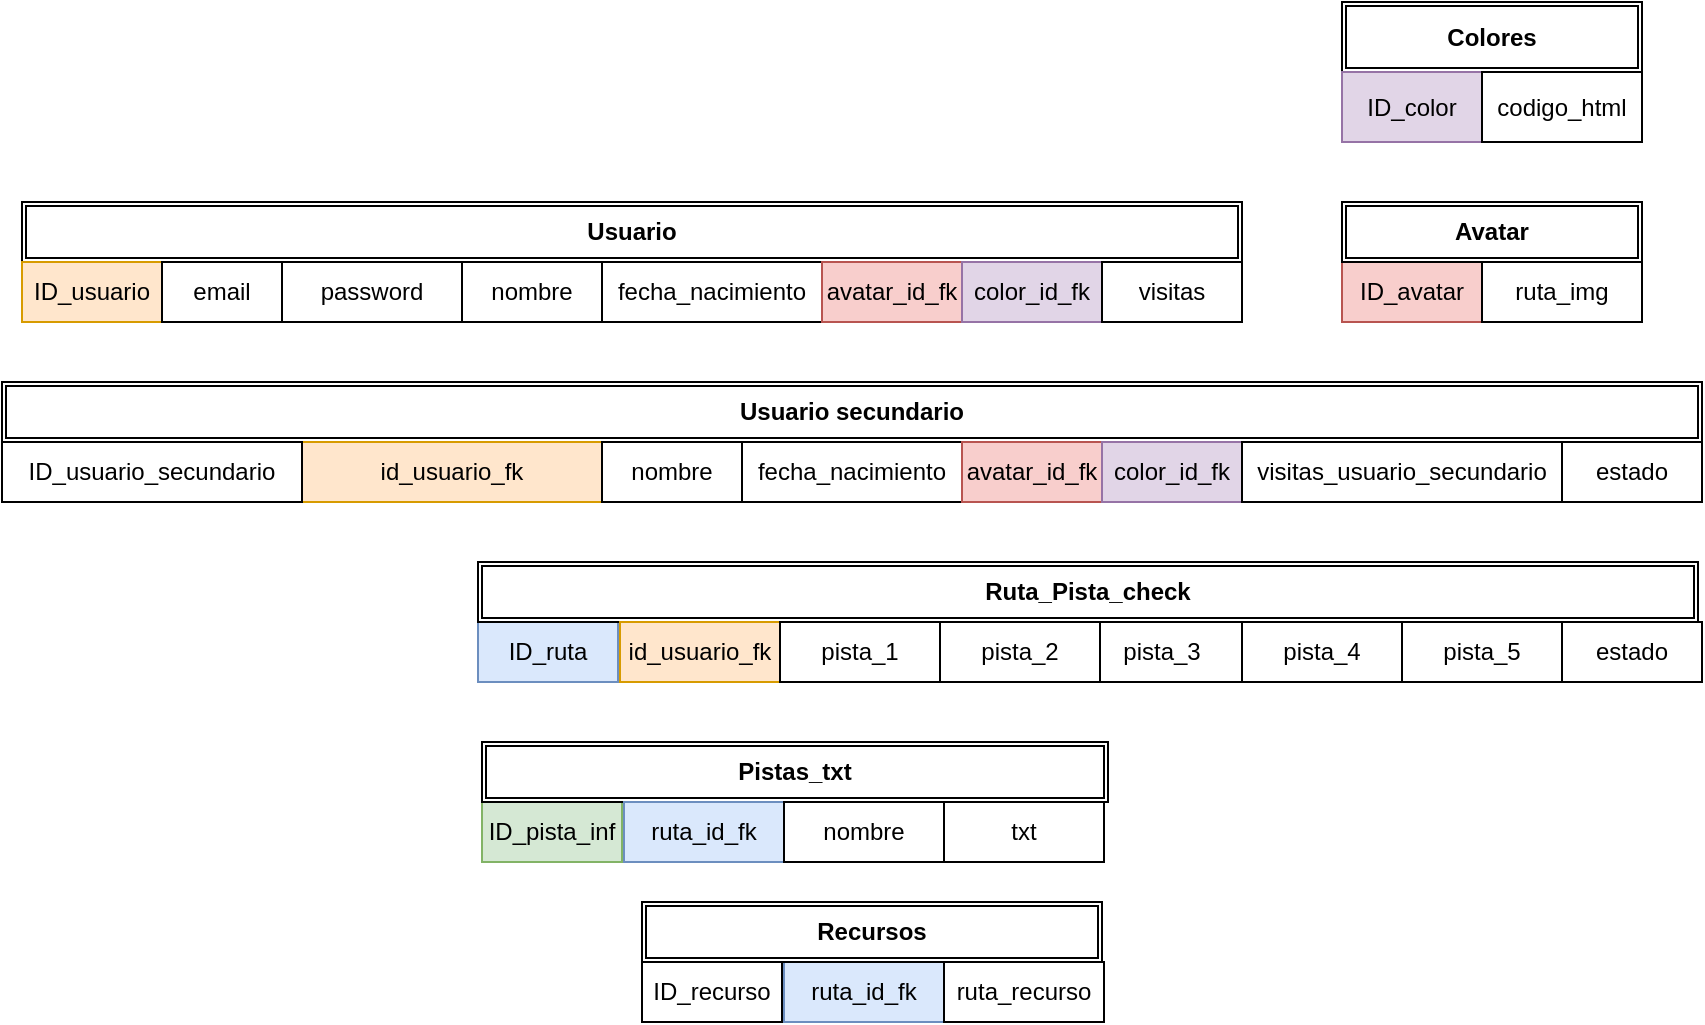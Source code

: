 <mxfile version="20.8.20" type="github">
  <diagram name="Page-1" id="6133507b-19e7-1e82-6fc7-422aa6c4b21f">
    <mxGraphModel dx="1049" dy="551" grid="1" gridSize="10" guides="1" tooltips="1" connect="1" arrows="1" fold="1" page="1" pageScale="1" pageWidth="1169" pageHeight="827" background="none" math="0" shadow="0">
      <root>
        <mxCell id="0" />
        <mxCell id="1" parent="0" />
        <mxCell id="122Wz90BPS2iQbjOrHrc-63" value="" style="group" vertex="1" connectable="0" parent="1">
          <mxGeometry x="20" y="390" width="850" height="60" as="geometry" />
        </mxCell>
        <mxCell id="122Wz90BPS2iQbjOrHrc-50" value="" style="group" vertex="1" connectable="0" parent="122Wz90BPS2iQbjOrHrc-63">
          <mxGeometry x="110" width="740" height="60" as="geometry" />
        </mxCell>
        <mxCell id="122Wz90BPS2iQbjOrHrc-51" value="&lt;b&gt;Usuario secundario&lt;/b&gt;" style="shape=ext;double=1;rounded=0;whiteSpace=wrap;html=1;" vertex="1" parent="122Wz90BPS2iQbjOrHrc-50">
          <mxGeometry x="-110" width="850" height="30" as="geometry" />
        </mxCell>
        <mxCell id="122Wz90BPS2iQbjOrHrc-52" value="id_usuario_fk" style="rounded=0;whiteSpace=wrap;html=1;fillColor=#ffe6cc;strokeColor=#d79b00;" vertex="1" parent="122Wz90BPS2iQbjOrHrc-50">
          <mxGeometry x="40" y="30" width="150" height="30" as="geometry" />
        </mxCell>
        <mxCell id="122Wz90BPS2iQbjOrHrc-55" value="nombre" style="rounded=0;whiteSpace=wrap;html=1;" vertex="1" parent="122Wz90BPS2iQbjOrHrc-50">
          <mxGeometry x="190" y="30" width="70" height="30" as="geometry" />
        </mxCell>
        <mxCell id="122Wz90BPS2iQbjOrHrc-56" value="fecha_nacimiento" style="rounded=0;whiteSpace=wrap;html=1;" vertex="1" parent="122Wz90BPS2iQbjOrHrc-50">
          <mxGeometry x="260" y="30" width="110" height="30" as="geometry" />
        </mxCell>
        <mxCell id="122Wz90BPS2iQbjOrHrc-57" value="avatar_id_fk" style="rounded=0;whiteSpace=wrap;html=1;fillColor=#f8cecc;strokeColor=#b85450;" vertex="1" parent="122Wz90BPS2iQbjOrHrc-50">
          <mxGeometry x="370" y="30" width="70" height="30" as="geometry" />
        </mxCell>
        <mxCell id="122Wz90BPS2iQbjOrHrc-58" value="color_id_fk" style="rounded=0;whiteSpace=wrap;html=1;fillColor=#e1d5e7;strokeColor=#9673a6;" vertex="1" parent="122Wz90BPS2iQbjOrHrc-50">
          <mxGeometry x="440" y="30" width="70" height="30" as="geometry" />
        </mxCell>
        <mxCell id="122Wz90BPS2iQbjOrHrc-59" value="visitas_usuario_secundario" style="rounded=0;whiteSpace=wrap;html=1;" vertex="1" parent="122Wz90BPS2iQbjOrHrc-63">
          <mxGeometry x="620" y="30" width="160" height="30" as="geometry" />
        </mxCell>
        <mxCell id="122Wz90BPS2iQbjOrHrc-62" value="ID_usuario_secundario" style="rounded=0;whiteSpace=wrap;html=1;" vertex="1" parent="122Wz90BPS2iQbjOrHrc-63">
          <mxGeometry y="30" width="150" height="30" as="geometry" />
        </mxCell>
        <mxCell id="122Wz90BPS2iQbjOrHrc-64" value="" style="group" vertex="1" connectable="0" parent="1">
          <mxGeometry x="60" y="300" width="580" height="60" as="geometry" />
        </mxCell>
        <mxCell id="122Wz90BPS2iQbjOrHrc-49" value="" style="group" vertex="1" connectable="0" parent="122Wz90BPS2iQbjOrHrc-64">
          <mxGeometry width="580" height="60" as="geometry" />
        </mxCell>
        <mxCell id="122Wz90BPS2iQbjOrHrc-40" value="&lt;b&gt;Usuario&lt;/b&gt;" style="shape=ext;double=1;rounded=0;whiteSpace=wrap;html=1;" vertex="1" parent="122Wz90BPS2iQbjOrHrc-49">
          <mxGeometry x="-30" width="610" height="30" as="geometry" />
        </mxCell>
        <mxCell id="122Wz90BPS2iQbjOrHrc-41" value="ID_usuario" style="rounded=0;whiteSpace=wrap;html=1;fillColor=#ffe6cc;strokeColor=#d79b00;" vertex="1" parent="122Wz90BPS2iQbjOrHrc-49">
          <mxGeometry x="-30" y="30" width="70" height="30" as="geometry" />
        </mxCell>
        <mxCell id="122Wz90BPS2iQbjOrHrc-42" value="email" style="rounded=0;whiteSpace=wrap;html=1;" vertex="1" parent="122Wz90BPS2iQbjOrHrc-49">
          <mxGeometry x="40" y="30" width="60" height="30" as="geometry" />
        </mxCell>
        <mxCell id="122Wz90BPS2iQbjOrHrc-43" value="password" style="rounded=0;whiteSpace=wrap;html=1;" vertex="1" parent="122Wz90BPS2iQbjOrHrc-49">
          <mxGeometry x="100" y="30" width="90" height="30" as="geometry" />
        </mxCell>
        <mxCell id="122Wz90BPS2iQbjOrHrc-44" value="nombre" style="rounded=0;whiteSpace=wrap;html=1;" vertex="1" parent="122Wz90BPS2iQbjOrHrc-49">
          <mxGeometry x="190" y="30" width="70" height="30" as="geometry" />
        </mxCell>
        <mxCell id="122Wz90BPS2iQbjOrHrc-45" value="fecha_nacimiento" style="rounded=0;whiteSpace=wrap;html=1;" vertex="1" parent="122Wz90BPS2iQbjOrHrc-49">
          <mxGeometry x="260" y="30" width="110" height="30" as="geometry" />
        </mxCell>
        <mxCell id="122Wz90BPS2iQbjOrHrc-47" value="avatar_id_fk" style="rounded=0;whiteSpace=wrap;html=1;fillColor=#f8cecc;strokeColor=#b85450;" vertex="1" parent="122Wz90BPS2iQbjOrHrc-49">
          <mxGeometry x="370" y="30" width="70" height="30" as="geometry" />
        </mxCell>
        <mxCell id="122Wz90BPS2iQbjOrHrc-48" value="color_id_fk" style="rounded=0;whiteSpace=wrap;html=1;fillColor=#e1d5e7;strokeColor=#9673a6;" vertex="1" parent="122Wz90BPS2iQbjOrHrc-49">
          <mxGeometry x="440" y="30" width="70" height="30" as="geometry" />
        </mxCell>
        <mxCell id="122Wz90BPS2iQbjOrHrc-60" value="visitas" style="rounded=0;whiteSpace=wrap;html=1;" vertex="1" parent="122Wz90BPS2iQbjOrHrc-64">
          <mxGeometry x="510" y="30" width="70" height="30" as="geometry" />
        </mxCell>
        <mxCell id="122Wz90BPS2iQbjOrHrc-87" value="" style="group" vertex="1" connectable="0" parent="1">
          <mxGeometry x="690" y="210" width="150" height="150" as="geometry" />
        </mxCell>
        <mxCell id="122Wz90BPS2iQbjOrHrc-80" value="" style="group" vertex="1" connectable="0" parent="122Wz90BPS2iQbjOrHrc-87">
          <mxGeometry y="-10" width="150" height="70" as="geometry" />
        </mxCell>
        <mxCell id="122Wz90BPS2iQbjOrHrc-69" value="&lt;b&gt;Colores&lt;/b&gt;" style="shape=ext;double=1;rounded=0;whiteSpace=wrap;html=1;" vertex="1" parent="122Wz90BPS2iQbjOrHrc-80">
          <mxGeometry width="150" height="35" as="geometry" />
        </mxCell>
        <mxCell id="122Wz90BPS2iQbjOrHrc-70" value="ID_color" style="rounded=0;whiteSpace=wrap;html=1;direction=south;fillColor=#e1d5e7;strokeColor=#9673a6;" vertex="1" parent="122Wz90BPS2iQbjOrHrc-80">
          <mxGeometry y="35" width="70" height="35" as="geometry" />
        </mxCell>
        <mxCell id="122Wz90BPS2iQbjOrHrc-71" value="codigo_html" style="rounded=0;whiteSpace=wrap;html=1;" vertex="1" parent="122Wz90BPS2iQbjOrHrc-80">
          <mxGeometry x="70" y="35" width="80" height="35" as="geometry" />
        </mxCell>
        <mxCell id="122Wz90BPS2iQbjOrHrc-83" value="ID_avatar" style="rounded=0;whiteSpace=wrap;html=1;direction=south;fillColor=#f8cecc;strokeColor=#b85450;" vertex="1" parent="122Wz90BPS2iQbjOrHrc-87">
          <mxGeometry y="120" width="70" height="30" as="geometry" />
        </mxCell>
        <mxCell id="122Wz90BPS2iQbjOrHrc-84" value="ruta_img" style="rounded=0;whiteSpace=wrap;html=1;" vertex="1" parent="122Wz90BPS2iQbjOrHrc-87">
          <mxGeometry x="70" y="120" width="80" height="30" as="geometry" />
        </mxCell>
        <mxCell id="122Wz90BPS2iQbjOrHrc-82" value="&lt;b&gt;Avatar&lt;/b&gt;" style="shape=ext;double=1;rounded=0;whiteSpace=wrap;html=1;" vertex="1" parent="122Wz90BPS2iQbjOrHrc-87">
          <mxGeometry y="90" width="150" height="30" as="geometry" />
        </mxCell>
        <mxCell id="122Wz90BPS2iQbjOrHrc-88" value="estado" style="rounded=0;whiteSpace=wrap;html=1;" vertex="1" parent="1">
          <mxGeometry x="800" y="420" width="70" height="30" as="geometry" />
        </mxCell>
        <mxCell id="122Wz90BPS2iQbjOrHrc-90" value="ID_ruta" style="rounded=0;whiteSpace=wrap;html=1;direction=south;fillColor=#dae8fc;strokeColor=#6c8ebf;" vertex="1" parent="1">
          <mxGeometry x="258" y="510" width="70" height="30" as="geometry" />
        </mxCell>
        <mxCell id="122Wz90BPS2iQbjOrHrc-91" value="pista_1" style="rounded=0;whiteSpace=wrap;html=1;" vertex="1" parent="1">
          <mxGeometry x="329" y="510" width="80" height="30" as="geometry" />
        </mxCell>
        <mxCell id="122Wz90BPS2iQbjOrHrc-92" value="&lt;b&gt;Ruta_Pista_check&lt;/b&gt;" style="shape=ext;double=1;rounded=0;whiteSpace=wrap;html=1;" vertex="1" parent="1">
          <mxGeometry x="258" y="480" width="610" height="30" as="geometry" />
        </mxCell>
        <mxCell id="122Wz90BPS2iQbjOrHrc-94" value="pista_3" style="rounded=0;whiteSpace=wrap;html=1;" vertex="1" parent="1">
          <mxGeometry x="559" y="510" width="82" height="30" as="geometry" />
        </mxCell>
        <mxCell id="122Wz90BPS2iQbjOrHrc-95" value="pista_4" style="rounded=0;whiteSpace=wrap;html=1;" vertex="1" parent="1">
          <mxGeometry x="640" y="510" width="80" height="30" as="geometry" />
        </mxCell>
        <mxCell id="122Wz90BPS2iQbjOrHrc-96" value="pista_5" style="rounded=0;whiteSpace=wrap;html=1;" vertex="1" parent="1">
          <mxGeometry x="720" y="510" width="80" height="30" as="geometry" />
        </mxCell>
        <mxCell id="122Wz90BPS2iQbjOrHrc-105" value="estado" style="rounded=0;whiteSpace=wrap;html=1;" vertex="1" parent="1">
          <mxGeometry x="800" y="510" width="70" height="30" as="geometry" />
        </mxCell>
        <mxCell id="122Wz90BPS2iQbjOrHrc-106" value="pista_1" style="rounded=0;whiteSpace=wrap;html=1;" vertex="1" parent="1">
          <mxGeometry x="329" y="510" width="80" height="30" as="geometry" />
        </mxCell>
        <mxCell id="122Wz90BPS2iQbjOrHrc-108" value="pista_1" style="rounded=0;whiteSpace=wrap;html=1;" vertex="1" parent="1">
          <mxGeometry x="329" y="510" width="80" height="30" as="geometry" />
        </mxCell>
        <mxCell id="122Wz90BPS2iQbjOrHrc-110" value="pista_1" style="rounded=0;whiteSpace=wrap;html=1;" vertex="1" parent="1">
          <mxGeometry x="329" y="510" width="80" height="30" as="geometry" />
        </mxCell>
        <mxCell id="122Wz90BPS2iQbjOrHrc-112" value="id_usuario_fk" style="rounded=0;whiteSpace=wrap;html=1;fillColor=#ffe6cc;strokeColor=#d79b00;" vertex="1" parent="1">
          <mxGeometry x="329" y="510" width="80" height="30" as="geometry" />
        </mxCell>
        <mxCell id="122Wz90BPS2iQbjOrHrc-114" value="pista_1" style="rounded=0;whiteSpace=wrap;html=1;" vertex="1" parent="1">
          <mxGeometry x="409" y="510" width="80" height="30" as="geometry" />
        </mxCell>
        <mxCell id="122Wz90BPS2iQbjOrHrc-115" value="pista_2" style="rounded=0;whiteSpace=wrap;html=1;" vertex="1" parent="1">
          <mxGeometry x="489" y="510" width="80" height="30" as="geometry" />
        </mxCell>
        <mxCell id="122Wz90BPS2iQbjOrHrc-131" value="" style="group" vertex="1" connectable="0" parent="1">
          <mxGeometry x="340" y="650" width="231" height="60" as="geometry" />
        </mxCell>
        <mxCell id="122Wz90BPS2iQbjOrHrc-98" value="ID_recurso" style="rounded=0;whiteSpace=wrap;html=1;direction=south;" vertex="1" parent="122Wz90BPS2iQbjOrHrc-131">
          <mxGeometry y="30" width="70" height="30" as="geometry" />
        </mxCell>
        <mxCell id="122Wz90BPS2iQbjOrHrc-99" value="ruta_id_fk" style="rounded=0;whiteSpace=wrap;html=1;fillColor=#dae8fc;strokeColor=#6c8ebf;" vertex="1" parent="122Wz90BPS2iQbjOrHrc-131">
          <mxGeometry x="71" y="30" width="80" height="30" as="geometry" />
        </mxCell>
        <mxCell id="122Wz90BPS2iQbjOrHrc-100" value="&lt;b&gt;Recursos&lt;/b&gt;" style="shape=ext;double=1;rounded=0;whiteSpace=wrap;html=1;" vertex="1" parent="122Wz90BPS2iQbjOrHrc-131">
          <mxGeometry width="230" height="30" as="geometry" />
        </mxCell>
        <mxCell id="122Wz90BPS2iQbjOrHrc-101" value="ruta_recurso" style="rounded=0;whiteSpace=wrap;html=1;" vertex="1" parent="122Wz90BPS2iQbjOrHrc-131">
          <mxGeometry x="151" y="30" width="80" height="30" as="geometry" />
        </mxCell>
        <mxCell id="122Wz90BPS2iQbjOrHrc-132" value="" style="group" vertex="1" connectable="0" parent="1">
          <mxGeometry x="260" y="570" width="313" height="60" as="geometry" />
        </mxCell>
        <mxCell id="122Wz90BPS2iQbjOrHrc-118" value="ID_pista_inf" style="rounded=0;whiteSpace=wrap;html=1;direction=south;fillColor=#d5e8d4;strokeColor=#82b366;" vertex="1" parent="122Wz90BPS2iQbjOrHrc-132">
          <mxGeometry y="30" width="70" height="30" as="geometry" />
        </mxCell>
        <mxCell id="122Wz90BPS2iQbjOrHrc-119" value="pista_1" style="rounded=0;whiteSpace=wrap;html=1;" vertex="1" parent="122Wz90BPS2iQbjOrHrc-132">
          <mxGeometry x="71" y="30" width="80" height="30" as="geometry" />
        </mxCell>
        <mxCell id="122Wz90BPS2iQbjOrHrc-120" value="&lt;b&gt;Pistas_txt&lt;/b&gt;" style="shape=ext;double=1;rounded=0;whiteSpace=wrap;html=1;" vertex="1" parent="122Wz90BPS2iQbjOrHrc-132">
          <mxGeometry width="313" height="30" as="geometry" />
        </mxCell>
        <mxCell id="122Wz90BPS2iQbjOrHrc-125" value="pista_1" style="rounded=0;whiteSpace=wrap;html=1;" vertex="1" parent="122Wz90BPS2iQbjOrHrc-132">
          <mxGeometry x="71" y="30" width="80" height="30" as="geometry" />
        </mxCell>
        <mxCell id="122Wz90BPS2iQbjOrHrc-126" value="pista_1" style="rounded=0;whiteSpace=wrap;html=1;" vertex="1" parent="122Wz90BPS2iQbjOrHrc-132">
          <mxGeometry x="71" y="30" width="80" height="30" as="geometry" />
        </mxCell>
        <mxCell id="122Wz90BPS2iQbjOrHrc-127" value="ruta_id_fk" style="rounded=0;whiteSpace=wrap;html=1;fillColor=#dae8fc;strokeColor=#6c8ebf;" vertex="1" parent="122Wz90BPS2iQbjOrHrc-132">
          <mxGeometry x="71" y="30" width="80" height="30" as="geometry" />
        </mxCell>
        <mxCell id="122Wz90BPS2iQbjOrHrc-129" value="nombre" style="rounded=0;whiteSpace=wrap;html=1;" vertex="1" parent="122Wz90BPS2iQbjOrHrc-132">
          <mxGeometry x="151" y="30" width="80" height="30" as="geometry" />
        </mxCell>
        <mxCell id="122Wz90BPS2iQbjOrHrc-130" value="txt" style="rounded=0;whiteSpace=wrap;html=1;" vertex="1" parent="122Wz90BPS2iQbjOrHrc-132">
          <mxGeometry x="231" y="30" width="80" height="30" as="geometry" />
        </mxCell>
      </root>
    </mxGraphModel>
  </diagram>
</mxfile>
